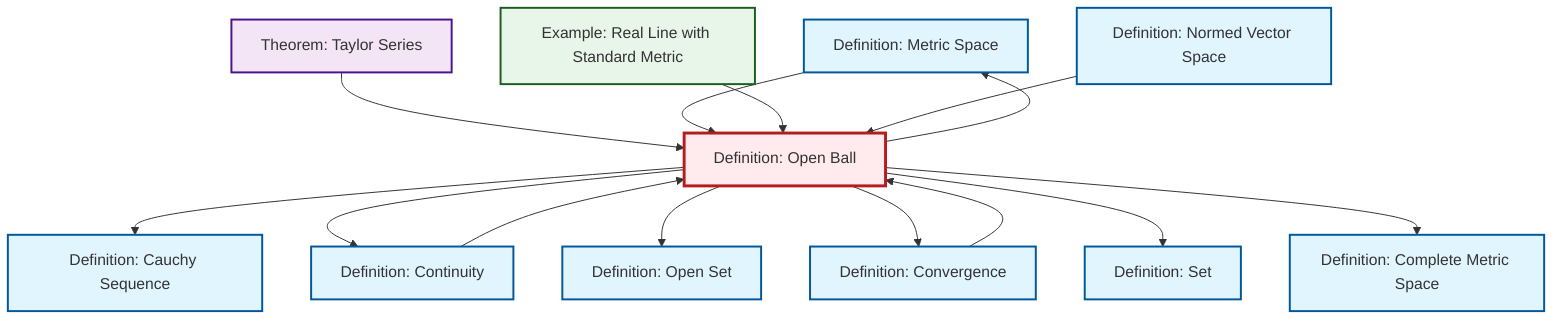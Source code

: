 graph TD
    classDef definition fill:#e1f5fe,stroke:#01579b,stroke-width:2px
    classDef theorem fill:#f3e5f5,stroke:#4a148c,stroke-width:2px
    classDef axiom fill:#fff3e0,stroke:#e65100,stroke-width:2px
    classDef example fill:#e8f5e9,stroke:#1b5e20,stroke-width:2px
    classDef current fill:#ffebee,stroke:#b71c1c,stroke-width:3px
    def-open-set["Definition: Open Set"]:::definition
    def-cauchy-sequence["Definition: Cauchy Sequence"]:::definition
    def-metric-space["Definition: Metric Space"]:::definition
    def-convergence["Definition: Convergence"]:::definition
    ex-real-line-metric["Example: Real Line with Standard Metric"]:::example
    thm-taylor-series["Theorem: Taylor Series"]:::theorem
    def-normed-vector-space["Definition: Normed Vector Space"]:::definition
    def-continuity["Definition: Continuity"]:::definition
    def-complete-metric-space["Definition: Complete Metric Space"]:::definition
    def-open-ball["Definition: Open Ball"]:::definition
    def-set["Definition: Set"]:::definition
    def-open-ball --> def-cauchy-sequence
    thm-taylor-series --> def-open-ball
    def-continuity --> def-open-ball
    def-metric-space --> def-open-ball
    def-open-ball --> def-continuity
    def-open-ball --> def-metric-space
    ex-real-line-metric --> def-open-ball
    def-open-ball --> def-open-set
    def-open-ball --> def-convergence
    def-open-ball --> def-set
    def-open-ball --> def-complete-metric-space
    def-convergence --> def-open-ball
    def-normed-vector-space --> def-open-ball
    class def-open-ball current